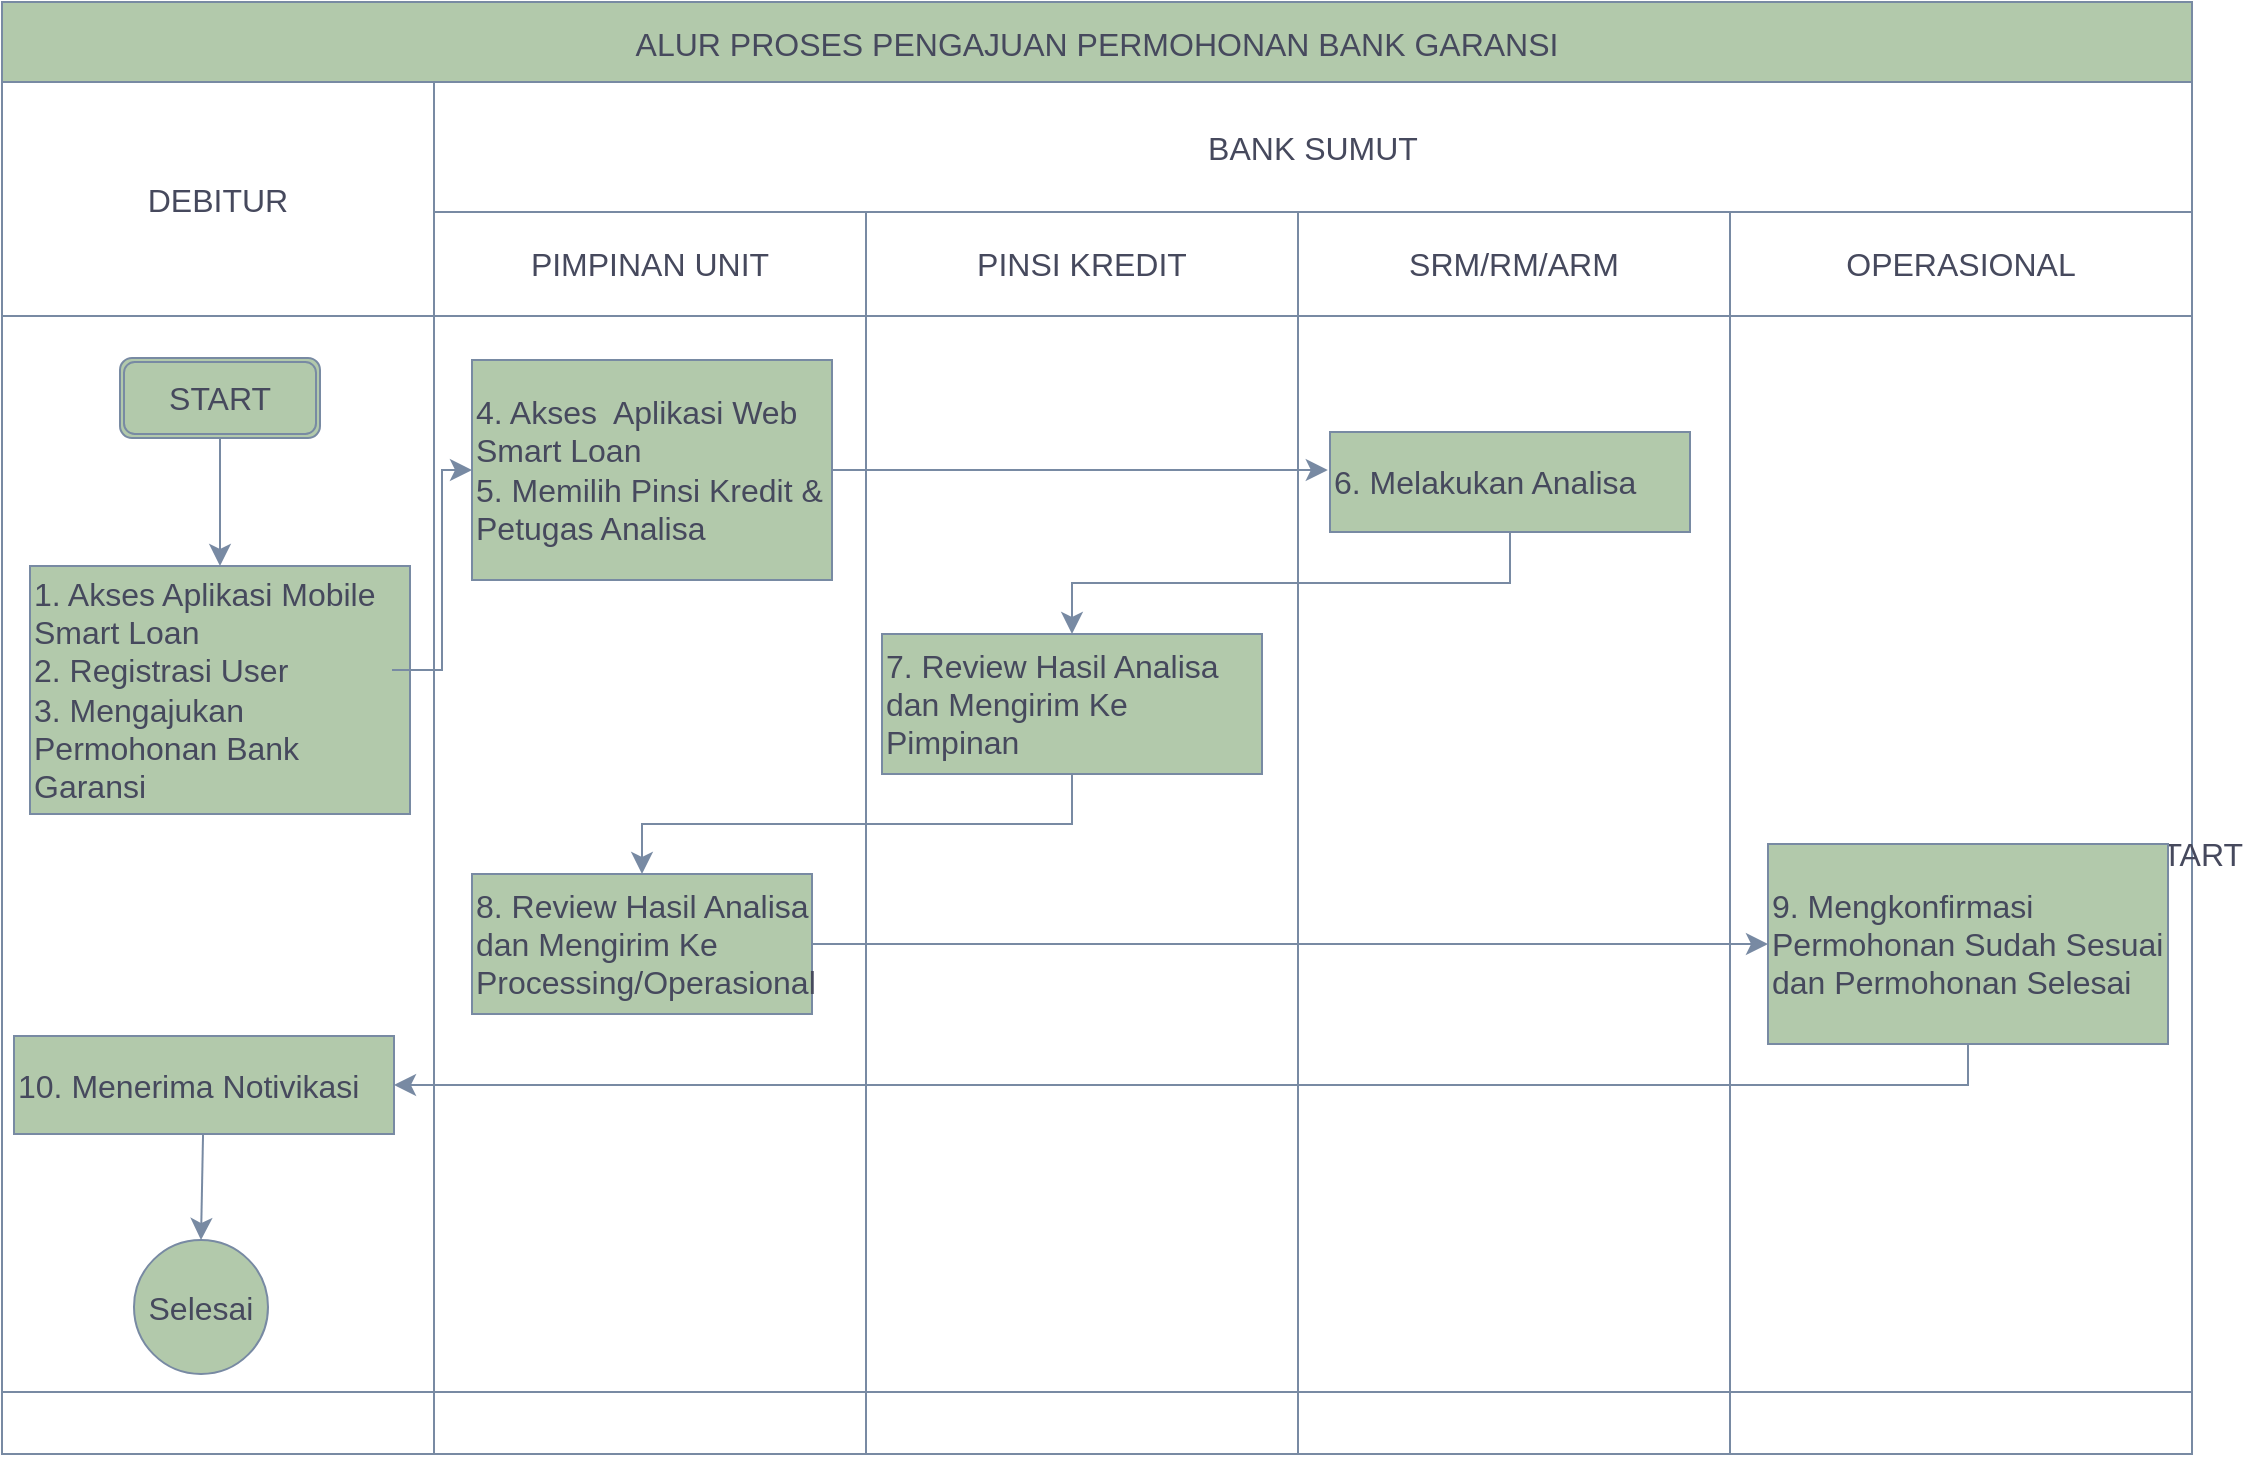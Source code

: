 <mxfile version="21.6.1" type="github">
  <diagram name="Halaman-1" id="pKOk0u4qH1DM_huSJUp6">
    <mxGraphModel dx="1760" dy="1012" grid="1" gridSize="10" guides="1" tooltips="1" connect="1" arrows="1" fold="1" page="1" pageScale="1" pageWidth="1169" pageHeight="827" math="0" shadow="0">
      <root>
        <mxCell id="0" />
        <mxCell id="1" parent="0" />
        <mxCell id="W9zBKLREHovErChWhy3i-1" value="ALUR PROSES PENGAJUAN PERMOHONAN BANK GARANSI" style="shape=table;startSize=40;container=1;collapsible=0;childLayout=tableLayout;fontSize=16;labelBackgroundColor=none;fillColor=#B2C9AB;strokeColor=#788AA3;fontColor=#46495D;" vertex="1" parent="1">
          <mxGeometry x="45" y="34" width="1095" height="726" as="geometry" />
        </mxCell>
        <mxCell id="W9zBKLREHovErChWhy3i-2" value="" style="shape=tableRow;horizontal=0;startSize=0;swimlaneHead=0;swimlaneBody=0;strokeColor=#788AA3;top=0;left=0;bottom=0;right=0;collapsible=0;dropTarget=0;fillColor=none;points=[[0,0.5],[1,0.5]];portConstraint=eastwest;fontSize=16;labelBackgroundColor=none;fontColor=#46495D;" vertex="1" parent="W9zBKLREHovErChWhy3i-1">
          <mxGeometry y="40" width="1095" height="65" as="geometry" />
        </mxCell>
        <mxCell id="W9zBKLREHovErChWhy3i-3" value="DEBITUR" style="shape=partialRectangle;html=1;whiteSpace=wrap;connectable=0;strokeColor=#788AA3;overflow=hidden;fillColor=none;top=0;left=0;bottom=0;right=0;pointerEvents=1;fontSize=16;rowspan=2;colspan=1;labelBackgroundColor=none;fontColor=#46495D;" vertex="1" parent="W9zBKLREHovErChWhy3i-2">
          <mxGeometry width="216" height="117" as="geometry">
            <mxRectangle width="216" height="65" as="alternateBounds" />
          </mxGeometry>
        </mxCell>
        <mxCell id="W9zBKLREHovErChWhy3i-4" value="BANK SUMUT" style="shape=partialRectangle;html=1;whiteSpace=wrap;connectable=0;strokeColor=#788AA3;overflow=hidden;fillColor=none;top=0;left=0;bottom=0;right=0;pointerEvents=1;fontSize=16;rowspan=1;colspan=4;labelBackgroundColor=none;fontColor=#46495D;" vertex="1" parent="W9zBKLREHovErChWhy3i-2">
          <mxGeometry x="216" width="879" height="65" as="geometry">
            <mxRectangle width="216" height="65" as="alternateBounds" />
          </mxGeometry>
        </mxCell>
        <mxCell id="W9zBKLREHovErChWhy3i-5" value="" style="shape=partialRectangle;html=1;whiteSpace=wrap;connectable=0;strokeColor=#788AA3;overflow=hidden;fillColor=none;top=0;left=0;bottom=0;right=0;pointerEvents=1;fontSize=16;labelBackgroundColor=none;fontColor=#46495D;" vertex="1" visible="0" parent="W9zBKLREHovErChWhy3i-2">
          <mxGeometry x="432" width="216" height="65" as="geometry">
            <mxRectangle width="216" height="65" as="alternateBounds" />
          </mxGeometry>
        </mxCell>
        <mxCell id="W9zBKLREHovErChWhy3i-6" value="" style="shape=partialRectangle;html=1;whiteSpace=wrap;connectable=0;strokeColor=#788AA3;overflow=hidden;fillColor=none;top=0;left=0;bottom=0;right=0;pointerEvents=1;fontSize=16;labelBackgroundColor=none;fontColor=#46495D;" vertex="1" visible="0" parent="W9zBKLREHovErChWhy3i-2">
          <mxGeometry x="648" width="216" height="65" as="geometry">
            <mxRectangle width="216" height="65" as="alternateBounds" />
          </mxGeometry>
        </mxCell>
        <mxCell id="W9zBKLREHovErChWhy3i-7" value="" style="shape=partialRectangle;html=1;whiteSpace=wrap;connectable=0;strokeColor=#788AA3;overflow=hidden;fillColor=none;top=0;left=0;bottom=0;right=0;pointerEvents=1;fontSize=16;labelBackgroundColor=none;fontColor=#46495D;" vertex="1" visible="0" parent="W9zBKLREHovErChWhy3i-2">
          <mxGeometry x="864" width="231" height="65" as="geometry">
            <mxRectangle width="231" height="65" as="alternateBounds" />
          </mxGeometry>
        </mxCell>
        <mxCell id="W9zBKLREHovErChWhy3i-8" value="" style="shape=tableRow;horizontal=0;startSize=0;swimlaneHead=0;swimlaneBody=0;strokeColor=#788AA3;top=0;left=0;bottom=0;right=0;collapsible=0;dropTarget=0;fillColor=none;points=[[0,0.5],[1,0.5]];portConstraint=eastwest;fontSize=16;labelBackgroundColor=none;fontColor=#46495D;" vertex="1" parent="W9zBKLREHovErChWhy3i-1">
          <mxGeometry y="105" width="1095" height="52" as="geometry" />
        </mxCell>
        <mxCell id="W9zBKLREHovErChWhy3i-9" value="" style="shape=partialRectangle;html=1;whiteSpace=wrap;connectable=0;strokeColor=#788AA3;overflow=hidden;fillColor=none;top=0;left=0;bottom=0;right=0;pointerEvents=1;fontSize=16;labelBackgroundColor=none;fontColor=#46495D;" vertex="1" visible="0" parent="W9zBKLREHovErChWhy3i-8">
          <mxGeometry width="216" height="52" as="geometry">
            <mxRectangle width="216" height="52" as="alternateBounds" />
          </mxGeometry>
        </mxCell>
        <mxCell id="W9zBKLREHovErChWhy3i-10" value="PIMPINAN UNIT" style="shape=partialRectangle;html=1;whiteSpace=wrap;connectable=0;strokeColor=#788AA3;overflow=hidden;fillColor=none;top=0;left=0;bottom=0;right=0;pointerEvents=1;fontSize=16;labelBackgroundColor=none;fontColor=#46495D;" vertex="1" parent="W9zBKLREHovErChWhy3i-8">
          <mxGeometry x="216" width="216" height="52" as="geometry">
            <mxRectangle width="216" height="52" as="alternateBounds" />
          </mxGeometry>
        </mxCell>
        <mxCell id="W9zBKLREHovErChWhy3i-11" value="PINSI KREDIT" style="shape=partialRectangle;html=1;whiteSpace=wrap;connectable=0;strokeColor=#788AA3;overflow=hidden;fillColor=none;top=0;left=0;bottom=0;right=0;pointerEvents=1;fontSize=16;labelBackgroundColor=none;fontColor=#46495D;" vertex="1" parent="W9zBKLREHovErChWhy3i-8">
          <mxGeometry x="432" width="216" height="52" as="geometry">
            <mxRectangle width="216" height="52" as="alternateBounds" />
          </mxGeometry>
        </mxCell>
        <mxCell id="W9zBKLREHovErChWhy3i-12" value="SRM/RM/ARM" style="shape=partialRectangle;html=1;whiteSpace=wrap;connectable=0;strokeColor=#788AA3;overflow=hidden;fillColor=none;top=0;left=0;bottom=0;right=0;pointerEvents=1;fontSize=16;labelBackgroundColor=none;fontColor=#46495D;" vertex="1" parent="W9zBKLREHovErChWhy3i-8">
          <mxGeometry x="648" width="216" height="52" as="geometry">
            <mxRectangle width="216" height="52" as="alternateBounds" />
          </mxGeometry>
        </mxCell>
        <mxCell id="W9zBKLREHovErChWhy3i-13" value="OPERASIONAL" style="shape=partialRectangle;html=1;whiteSpace=wrap;connectable=0;strokeColor=#788AA3;overflow=hidden;fillColor=none;top=0;left=0;bottom=0;right=0;pointerEvents=1;fontSize=16;labelBackgroundColor=none;fontColor=#46495D;" vertex="1" parent="W9zBKLREHovErChWhy3i-8">
          <mxGeometry x="864" width="231" height="52" as="geometry">
            <mxRectangle width="231" height="52" as="alternateBounds" />
          </mxGeometry>
        </mxCell>
        <mxCell id="W9zBKLREHovErChWhy3i-14" value="" style="shape=tableRow;horizontal=0;startSize=0;swimlaneHead=0;swimlaneBody=0;strokeColor=#788AA3;top=0;left=0;bottom=0;right=0;collapsible=0;dropTarget=0;fillColor=none;points=[[0,0.5],[1,0.5]];portConstraint=eastwest;fontSize=16;labelBackgroundColor=none;fontColor=#46495D;" vertex="1" parent="W9zBKLREHovErChWhy3i-1">
          <mxGeometry y="157" width="1095" height="538" as="geometry" />
        </mxCell>
        <mxCell id="W9zBKLREHovErChWhy3i-15" value="" style="shape=partialRectangle;html=1;whiteSpace=wrap;connectable=0;strokeColor=#788AA3;overflow=hidden;fillColor=none;top=0;left=0;bottom=0;right=0;pointerEvents=1;fontSize=16;labelBackgroundColor=none;fontColor=#46495D;" vertex="1" parent="W9zBKLREHovErChWhy3i-14">
          <mxGeometry width="216" height="538" as="geometry">
            <mxRectangle width="216" height="538" as="alternateBounds" />
          </mxGeometry>
        </mxCell>
        <mxCell id="W9zBKLREHovErChWhy3i-16" value="" style="shape=partialRectangle;html=1;whiteSpace=wrap;connectable=0;strokeColor=#788AA3;overflow=hidden;fillColor=none;top=0;left=0;bottom=0;right=0;pointerEvents=1;fontSize=16;labelBackgroundColor=none;fontColor=#46495D;" vertex="1" parent="W9zBKLREHovErChWhy3i-14">
          <mxGeometry x="216" width="216" height="538" as="geometry">
            <mxRectangle width="216" height="538" as="alternateBounds" />
          </mxGeometry>
        </mxCell>
        <mxCell id="W9zBKLREHovErChWhy3i-17" value="" style="shape=partialRectangle;html=1;whiteSpace=wrap;connectable=0;strokeColor=#788AA3;overflow=hidden;fillColor=none;top=0;left=0;bottom=0;right=0;pointerEvents=1;fontSize=16;labelBackgroundColor=none;fontColor=#46495D;" vertex="1" parent="W9zBKLREHovErChWhy3i-14">
          <mxGeometry x="432" width="216" height="538" as="geometry">
            <mxRectangle width="216" height="538" as="alternateBounds" />
          </mxGeometry>
        </mxCell>
        <mxCell id="W9zBKLREHovErChWhy3i-18" value="" style="shape=partialRectangle;html=1;whiteSpace=wrap;connectable=0;strokeColor=#788AA3;overflow=hidden;fillColor=none;top=0;left=0;bottom=0;right=0;pointerEvents=1;fontSize=16;labelBackgroundColor=none;fontColor=#46495D;" vertex="1" parent="W9zBKLREHovErChWhy3i-14">
          <mxGeometry x="648" width="216" height="538" as="geometry">
            <mxRectangle width="216" height="538" as="alternateBounds" />
          </mxGeometry>
        </mxCell>
        <mxCell id="W9zBKLREHovErChWhy3i-19" value="" style="shape=partialRectangle;html=1;whiteSpace=wrap;connectable=0;strokeColor=#788AA3;overflow=hidden;fillColor=none;top=0;left=0;bottom=0;right=0;pointerEvents=1;fontSize=16;labelBackgroundColor=none;fontColor=#46495D;" vertex="1" parent="W9zBKLREHovErChWhy3i-14">
          <mxGeometry x="864" width="231" height="538" as="geometry">
            <mxRectangle width="231" height="538" as="alternateBounds" />
          </mxGeometry>
        </mxCell>
        <mxCell id="W9zBKLREHovErChWhy3i-20" value="START" style="shape=ext;double=1;rounded=1;whiteSpace=wrap;html=1;fontSize=16;labelBackgroundColor=none;fillColor=#B2C9AB;strokeColor=#788AA3;fontColor=#46495D;" vertex="1" parent="W9zBKLREHovErChWhy3i-14">
          <mxGeometry x="1095" width="NaN" height="538" as="geometry">
            <mxRectangle width="NaN" height="538" as="alternateBounds" />
          </mxGeometry>
        </mxCell>
        <mxCell id="W9zBKLREHovErChWhy3i-21" value="" style="shape=singleArrow;whiteSpace=wrap;html=1;arrowWidth=0.4;arrowSize=0.4;fontSize=16;align=left;rounded=0;labelBackgroundColor=none;fillColor=#B2C9AB;strokeColor=#788AA3;fontColor=#46495D;" vertex="1" parent="W9zBKLREHovErChWhy3i-14">
          <mxGeometry width="NaN" height="538" as="geometry">
            <mxRectangle width="NaN" height="538" as="alternateBounds" />
          </mxGeometry>
        </mxCell>
        <mxCell id="W9zBKLREHovErChWhy3i-22" value="" style="shape=tableRow;horizontal=0;startSize=0;swimlaneHead=0;swimlaneBody=0;strokeColor=#788AA3;top=0;left=0;bottom=0;right=0;collapsible=0;dropTarget=0;fillColor=none;points=[[0,0.5],[1,0.5]];portConstraint=eastwest;fontSize=16;labelBackgroundColor=none;fontColor=#46495D;" vertex="1" parent="W9zBKLREHovErChWhy3i-1">
          <mxGeometry y="695" width="1095" height="31" as="geometry" />
        </mxCell>
        <mxCell id="W9zBKLREHovErChWhy3i-23" value="" style="shape=partialRectangle;html=1;whiteSpace=wrap;connectable=0;strokeColor=#788AA3;overflow=hidden;fillColor=none;top=0;left=0;bottom=0;right=0;pointerEvents=1;fontSize=16;labelBackgroundColor=none;fontColor=#46495D;" vertex="1" parent="W9zBKLREHovErChWhy3i-22">
          <mxGeometry width="216" height="31" as="geometry">
            <mxRectangle width="216" height="31" as="alternateBounds" />
          </mxGeometry>
        </mxCell>
        <mxCell id="W9zBKLREHovErChWhy3i-24" value="" style="shape=partialRectangle;html=1;whiteSpace=wrap;connectable=0;strokeColor=#788AA3;overflow=hidden;fillColor=none;top=0;left=0;bottom=0;right=0;pointerEvents=1;fontSize=16;labelBackgroundColor=none;fontColor=#46495D;" vertex="1" parent="W9zBKLREHovErChWhy3i-22">
          <mxGeometry x="216" width="216" height="31" as="geometry">
            <mxRectangle width="216" height="31" as="alternateBounds" />
          </mxGeometry>
        </mxCell>
        <mxCell id="W9zBKLREHovErChWhy3i-25" value="" style="shape=partialRectangle;html=1;whiteSpace=wrap;connectable=0;strokeColor=#788AA3;overflow=hidden;fillColor=none;top=0;left=0;bottom=0;right=0;pointerEvents=1;fontSize=16;labelBackgroundColor=none;fontColor=#46495D;" vertex="1" parent="W9zBKLREHovErChWhy3i-22">
          <mxGeometry x="432" width="216" height="31" as="geometry">
            <mxRectangle width="216" height="31" as="alternateBounds" />
          </mxGeometry>
        </mxCell>
        <mxCell id="W9zBKLREHovErChWhy3i-26" value="" style="shape=partialRectangle;html=1;whiteSpace=wrap;connectable=0;strokeColor=#788AA3;overflow=hidden;fillColor=none;top=0;left=0;bottom=0;right=0;pointerEvents=1;fontSize=16;labelBackgroundColor=none;fontColor=#46495D;" vertex="1" parent="W9zBKLREHovErChWhy3i-22">
          <mxGeometry x="648" width="216" height="31" as="geometry">
            <mxRectangle width="216" height="31" as="alternateBounds" />
          </mxGeometry>
        </mxCell>
        <mxCell id="W9zBKLREHovErChWhy3i-27" value="" style="shape=partialRectangle;html=1;whiteSpace=wrap;connectable=0;strokeColor=#788AA3;overflow=hidden;fillColor=none;top=0;left=0;bottom=0;right=0;pointerEvents=1;fontSize=16;labelBackgroundColor=none;fontColor=#46495D;" vertex="1" parent="W9zBKLREHovErChWhy3i-22">
          <mxGeometry x="864" width="231" height="31" as="geometry">
            <mxRectangle width="231" height="31" as="alternateBounds" />
          </mxGeometry>
        </mxCell>
        <mxCell id="W9zBKLREHovErChWhy3i-28" value="START" style="shape=ext;double=1;rounded=1;whiteSpace=wrap;html=1;fontSize=16;labelBackgroundColor=none;fillColor=#B2C9AB;strokeColor=#788AA3;fontColor=#46495D;" vertex="1" parent="1">
          <mxGeometry x="104" y="212" width="100" height="40" as="geometry" />
        </mxCell>
        <mxCell id="W9zBKLREHovErChWhy3i-29" value="1. Akses Aplikasi Mobile Smart Loan&lt;br&gt;2. Registrasi User&lt;br&gt;3. Mengajukan&amp;nbsp; &amp;nbsp; &amp;nbsp; &amp;nbsp; Permohonan Bank &lt;br&gt;Garansi" style="rounded=0;whiteSpace=wrap;html=1;fontSize=16;align=left;labelBackgroundColor=none;fillColor=#B2C9AB;strokeColor=#788AA3;fontColor=#46495D;" vertex="1" parent="1">
          <mxGeometry x="59" y="316" width="190" height="124" as="geometry" />
        </mxCell>
        <mxCell id="W9zBKLREHovErChWhy3i-30" value="4. Akses&amp;nbsp; Aplikasi Web Smart Loan&lt;br&gt;5. Memilih Pinsi Kredit &amp;amp; Petugas Analisa" style="rounded=0;whiteSpace=wrap;html=1;fontSize=16;align=left;labelBackgroundColor=none;fillColor=#B2C9AB;strokeColor=#788AA3;fontColor=#46495D;" vertex="1" parent="1">
          <mxGeometry x="280" y="213" width="180" height="110" as="geometry" />
        </mxCell>
        <mxCell id="W9zBKLREHovErChWhy3i-31" value="7. Review Hasil Analisa dan Mengirim Ke Pimpinan" style="rounded=0;whiteSpace=wrap;html=1;fontSize=16;align=left;labelBackgroundColor=none;fillColor=#B2C9AB;strokeColor=#788AA3;fontColor=#46495D;" vertex="1" parent="1">
          <mxGeometry x="485" y="350" width="190" height="70" as="geometry" />
        </mxCell>
        <mxCell id="W9zBKLREHovErChWhy3i-32" value="8. Review Hasil Analisa dan Mengirim Ke Processing/Operasional" style="rounded=0;whiteSpace=wrap;html=1;fontSize=16;align=left;labelBackgroundColor=none;fillColor=#B2C9AB;strokeColor=#788AA3;fontColor=#46495D;" vertex="1" parent="1">
          <mxGeometry x="280" y="470" width="170" height="70" as="geometry" />
        </mxCell>
        <mxCell id="W9zBKLREHovErChWhy3i-33" value="6. Melakukan Analisa" style="rounded=0;whiteSpace=wrap;html=1;fontSize=16;align=left;labelBackgroundColor=none;fillColor=#B2C9AB;strokeColor=#788AA3;fontColor=#46495D;" vertex="1" parent="1">
          <mxGeometry x="709" y="249" width="180" height="50" as="geometry" />
        </mxCell>
        <mxCell id="W9zBKLREHovErChWhy3i-34" value="9. Mengkonfirmasi Permohonan Sudah Sesuai dan Permohonan Selesai" style="rounded=0;whiteSpace=wrap;html=1;fontSize=16;align=left;labelBackgroundColor=none;fillColor=#B2C9AB;strokeColor=#788AA3;fontColor=#46495D;" vertex="1" parent="1">
          <mxGeometry x="928" y="455" width="200" height="100" as="geometry" />
        </mxCell>
        <mxCell id="W9zBKLREHovErChWhy3i-35" value="" style="edgeStyle=elbowEdgeStyle;elbow=horizontal;endArrow=classic;html=1;curved=0;rounded=0;endSize=8;startSize=8;fontSize=12;entryX=0;entryY=0.5;entryDx=0;entryDy=0;labelBackgroundColor=none;strokeColor=#788AA3;fontColor=default;" edge="1" parent="1" target="W9zBKLREHovErChWhy3i-30">
          <mxGeometry width="50" height="50" relative="1" as="geometry">
            <mxPoint x="240" y="367.96" as="sourcePoint" />
            <mxPoint x="281.08" y="276.05" as="targetPoint" />
            <Array as="points">
              <mxPoint x="265" y="337.96" />
            </Array>
          </mxGeometry>
        </mxCell>
        <mxCell id="W9zBKLREHovErChWhy3i-36" value="" style="endArrow=classic;html=1;rounded=0;fontSize=12;startSize=8;endSize=8;curved=1;labelBackgroundColor=none;strokeColor=#788AA3;fontColor=default;entryX=0.5;entryY=0;entryDx=0;entryDy=0;exitX=0.5;exitY=1;exitDx=0;exitDy=0;" edge="1" parent="1" source="W9zBKLREHovErChWhy3i-28" target="W9zBKLREHovErChWhy3i-29">
          <mxGeometry width="50" height="50" relative="1" as="geometry">
            <mxPoint x="142" y="254" as="sourcePoint" />
            <mxPoint x="143" y="311" as="targetPoint" />
          </mxGeometry>
        </mxCell>
        <mxCell id="W9zBKLREHovErChWhy3i-37" value="" style="edgeStyle=segmentEdgeStyle;endArrow=classic;html=1;curved=0;rounded=0;endSize=8;startSize=8;fontSize=12;exitX=1;exitY=0.5;exitDx=0;exitDy=0;entryX=-0.006;entryY=0.374;entryDx=0;entryDy=0;entryPerimeter=0;labelBackgroundColor=none;strokeColor=#788AA3;fontColor=default;" edge="1" parent="1" source="W9zBKLREHovErChWhy3i-30" target="W9zBKLREHovErChWhy3i-33">
          <mxGeometry width="50" height="50" relative="1" as="geometry">
            <mxPoint x="460" y="420" as="sourcePoint" />
            <mxPoint x="510" y="370" as="targetPoint" />
          </mxGeometry>
        </mxCell>
        <mxCell id="W9zBKLREHovErChWhy3i-38" value="" style="edgeStyle=elbowEdgeStyle;elbow=vertical;endArrow=none;html=1;curved=0;rounded=0;endSize=8;startSize=8;fontSize=12;endFill=0;startArrow=classic;startFill=1;exitX=0.5;exitY=0;exitDx=0;exitDy=0;entryX=0.5;entryY=1;entryDx=0;entryDy=0;labelBackgroundColor=none;strokeColor=#788AA3;fontColor=default;" edge="1" parent="1" source="W9zBKLREHovErChWhy3i-31" target="W9zBKLREHovErChWhy3i-33">
          <mxGeometry width="50" height="50" relative="1" as="geometry">
            <mxPoint x="580" y="350" as="sourcePoint" />
            <mxPoint x="630" y="300" as="targetPoint" />
          </mxGeometry>
        </mxCell>
        <mxCell id="W9zBKLREHovErChWhy3i-39" value="" style="edgeStyle=elbowEdgeStyle;elbow=vertical;endArrow=none;html=1;curved=0;rounded=0;endSize=8;startSize=8;fontSize=12;exitX=0.5;exitY=0;exitDx=0;exitDy=0;entryX=0.5;entryY=1;entryDx=0;entryDy=0;endFill=0;startArrow=classic;startFill=1;labelBackgroundColor=none;strokeColor=#788AA3;fontColor=default;" edge="1" parent="1" source="W9zBKLREHovErChWhy3i-32" target="W9zBKLREHovErChWhy3i-31">
          <mxGeometry width="50" height="50" relative="1" as="geometry">
            <mxPoint x="410" y="460" as="sourcePoint" />
            <mxPoint x="460" y="410" as="targetPoint" />
          </mxGeometry>
        </mxCell>
        <mxCell id="W9zBKLREHovErChWhy3i-40" value="" style="endArrow=classic;html=1;rounded=0;fontSize=12;startSize=8;endSize=8;curved=1;exitX=1;exitY=0.5;exitDx=0;exitDy=0;labelBackgroundColor=none;strokeColor=#788AA3;fontColor=default;" edge="1" parent="1" source="W9zBKLREHovErChWhy3i-32" target="W9zBKLREHovErChWhy3i-34">
          <mxGeometry width="50" height="50" relative="1" as="geometry">
            <mxPoint x="560" y="460" as="sourcePoint" />
            <mxPoint x="610" y="410" as="targetPoint" />
          </mxGeometry>
        </mxCell>
        <mxCell id="W9zBKLREHovErChWhy3i-41" value="10. Menerima Notivikasi&amp;nbsp;" style="rounded=0;whiteSpace=wrap;html=1;fontSize=16;align=left;labelBackgroundColor=none;fillColor=#B2C9AB;strokeColor=#788AA3;fontColor=#46495D;" vertex="1" parent="1">
          <mxGeometry x="51" y="551" width="190" height="49" as="geometry" />
        </mxCell>
        <mxCell id="W9zBKLREHovErChWhy3i-42" value="Selesai" style="ellipse;whiteSpace=wrap;html=1;aspect=fixed;fontSize=16;labelBackgroundColor=none;fillColor=#B2C9AB;strokeColor=#788AA3;fontColor=#46495D;" vertex="1" parent="1">
          <mxGeometry x="111" y="653" width="67" height="67" as="geometry" />
        </mxCell>
        <mxCell id="W9zBKLREHovErChWhy3i-43" value="" style="endArrow=classic;html=1;rounded=0;fontSize=12;startSize=8;endSize=8;curved=1;entryX=0.5;entryY=0;entryDx=0;entryDy=0;labelBackgroundColor=none;strokeColor=#788AA3;fontColor=default;" edge="1" parent="1" source="W9zBKLREHovErChWhy3i-41" target="W9zBKLREHovErChWhy3i-42">
          <mxGeometry width="50" height="50" relative="1" as="geometry">
            <mxPoint x="560" y="600" as="sourcePoint" />
            <mxPoint x="610" y="550" as="targetPoint" />
          </mxGeometry>
        </mxCell>
        <mxCell id="W9zBKLREHovErChWhy3i-44" value="" style="edgeStyle=segmentEdgeStyle;endArrow=none;html=1;curved=0;rounded=0;endSize=8;startSize=8;fontSize=12;entryX=0.5;entryY=1;entryDx=0;entryDy=0;exitX=1;exitY=0.5;exitDx=0;exitDy=0;startArrow=classic;startFill=1;endFill=0;labelBackgroundColor=none;strokeColor=#788AA3;fontColor=default;" edge="1" parent="1" source="W9zBKLREHovErChWhy3i-41" target="W9zBKLREHovErChWhy3i-34">
          <mxGeometry width="50" height="50" relative="1" as="geometry">
            <mxPoint x="560" y="600" as="sourcePoint" />
            <mxPoint x="610" y="550" as="targetPoint" />
          </mxGeometry>
        </mxCell>
      </root>
    </mxGraphModel>
  </diagram>
</mxfile>
